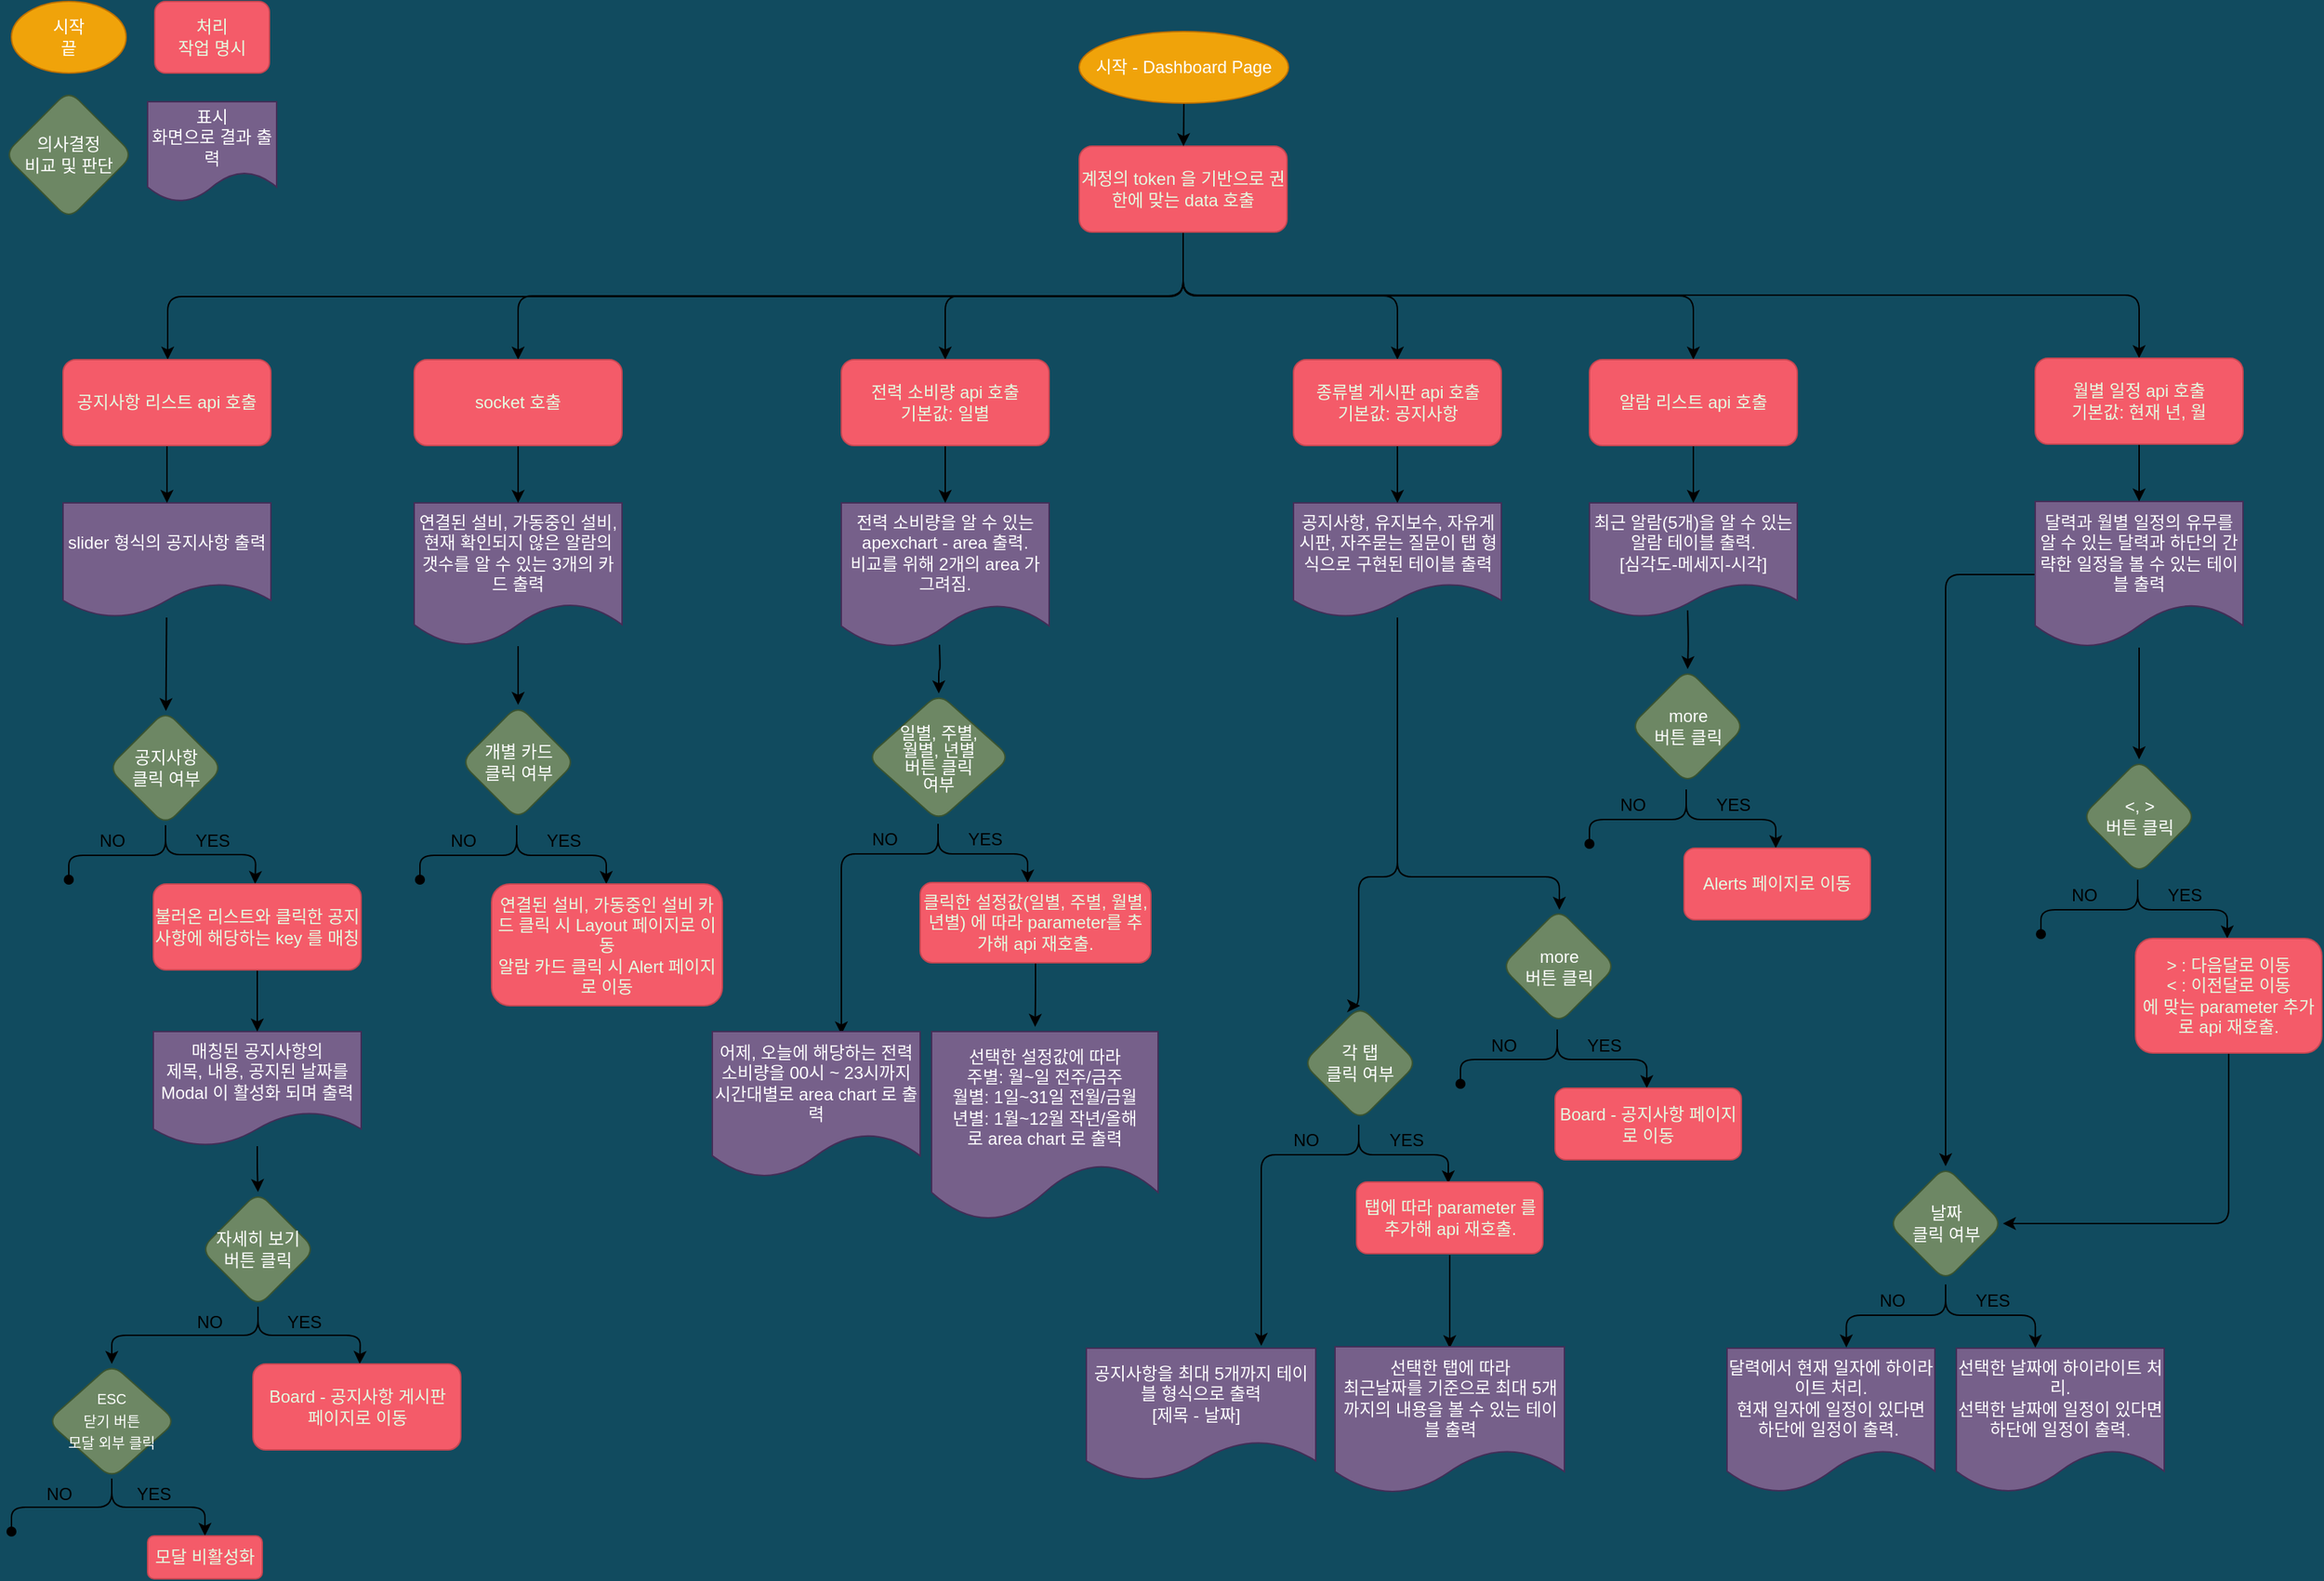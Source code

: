 <mxfile>
    <diagram id="i2lalReJyEeCFGPOjxj4" name="페이지-1">
        <mxGraphModel dx="2484" dy="1415" grid="1" gridSize="10" guides="1" tooltips="1" connect="1" arrows="1" fold="1" page="1" pageScale="1" pageWidth="827" pageHeight="1169" background="#114B5F" math="0" shadow="0">
            <root>
                <mxCell id="0"/>
                <mxCell id="127" value="제목 없는 레이어" parent="0"/>
                <mxCell id="128" value="&lt;font style=&quot;font-size: 12px;&quot;&gt;의사결정&lt;br&gt;비교 및 판단&lt;/font&gt;" style="rhombus;whiteSpace=wrap;html=1;fillColor=#6d8764;strokeColor=#3A5431;fontColor=#ffffff;rounded=1;glass=0;strokeWidth=1;shadow=0;" vertex="1" parent="127">
                    <mxGeometry x="5" y="71" width="90" height="90" as="geometry"/>
                </mxCell>
                <mxCell id="129" style="edgeStyle=orthogonalEdgeStyle;html=1;exitX=0.5;exitY=1;exitDx=0;exitDy=0;endArrow=classic;endFill=1;" edge="1" parent="127" source="135" target="146">
                    <mxGeometry relative="1" as="geometry">
                        <mxPoint x="827.5" y="220" as="targetPoint"/>
                        <Array as="points">
                            <mxPoint x="828" y="215"/>
                            <mxPoint x="119" y="215"/>
                        </Array>
                    </mxGeometry>
                </mxCell>
                <mxCell id="130" style="edgeStyle=orthogonalEdgeStyle;html=1;exitX=0.5;exitY=1;exitDx=0;exitDy=0;entryX=0.5;entryY=0;entryDx=0;entryDy=0;endArrow=classic;endFill=1;" edge="1" parent="127" source="135" target="148">
                    <mxGeometry relative="1" as="geometry"/>
                </mxCell>
                <mxCell id="131" style="edgeStyle=orthogonalEdgeStyle;html=1;exitX=0.5;exitY=1;exitDx=0;exitDy=0;entryX=0.5;entryY=0;entryDx=0;entryDy=0;endArrow=classic;endFill=1;" edge="1" parent="127" source="135" target="150">
                    <mxGeometry relative="1" as="geometry"/>
                </mxCell>
                <mxCell id="132" style="edgeStyle=orthogonalEdgeStyle;html=1;exitX=0.5;exitY=1;exitDx=0;exitDy=0;entryX=0.5;entryY=0;entryDx=0;entryDy=0;endArrow=classic;endFill=1;" edge="1" parent="127" source="135" target="152">
                    <mxGeometry relative="1" as="geometry"/>
                </mxCell>
                <mxCell id="133" style="edgeStyle=orthogonalEdgeStyle;html=1;exitX=0.5;exitY=1;exitDx=0;exitDy=0;entryX=0.5;entryY=0;entryDx=0;entryDy=0;endArrow=classic;endFill=1;" edge="1" parent="127" source="135" target="154">
                    <mxGeometry relative="1" as="geometry"/>
                </mxCell>
                <mxCell id="134" style="edgeStyle=orthogonalEdgeStyle;html=1;exitX=0.5;exitY=1;exitDx=0;exitDy=0;entryX=0.5;entryY=0;entryDx=0;entryDy=0;endArrow=classic;endFill=1;" edge="1" parent="127" source="135" target="156">
                    <mxGeometry relative="1" as="geometry"/>
                </mxCell>
                <mxCell id="135" value="계정의 token 을 기반으로 권한에 맞는 data 호출" style="whiteSpace=wrap;html=1;fillColor=#F45B69;strokeColor=#C34651;fontColor=#E4FDE1;rounded=1;glass=0;strokeWidth=1;shadow=0;" vertex="1" parent="127">
                    <mxGeometry x="755" y="110" width="145" height="60" as="geometry"/>
                </mxCell>
                <mxCell id="136" value="" style="edgeStyle=none;html=1;" edge="1" parent="127" source="137" target="162">
                    <mxGeometry relative="1" as="geometry"/>
                </mxCell>
                <mxCell id="137" value="slider 형식의 공지사항 출력" style="shape=document;whiteSpace=wrap;html=1;boundedLbl=1;fillColor=#76608a;strokeColor=#432D57;fontColor=#ffffff;rounded=1;glass=0;strokeWidth=1;shadow=0;" vertex="1" parent="127">
                    <mxGeometry x="46" y="359" width="145" height="80" as="geometry"/>
                </mxCell>
                <mxCell id="245" value="" style="edgeStyle=orthogonalEdgeStyle;html=1;fontSize=10;endArrow=classic;endFill=1;" edge="1" parent="127" source="138" target="244">
                    <mxGeometry relative="1" as="geometry"/>
                </mxCell>
                <mxCell id="138" value="연결된 설비, 가동중인 설비, 현재 확인되지 않은 알람의 갯수를 알 수 있는 3개의 카드 출력" style="shape=document;whiteSpace=wrap;html=1;boundedLbl=1;fillColor=#76608a;strokeColor=#432D57;fontColor=#ffffff;rounded=1;glass=0;strokeWidth=1;shadow=0;" vertex="1" parent="127">
                    <mxGeometry x="291" y="359" width="145" height="100" as="geometry"/>
                </mxCell>
                <mxCell id="139" value="전력 소비량을 알 수 있는 apexchart - area 출력.&lt;br&gt;비교를 위해 2개의 area 가 그려짐." style="shape=document;whiteSpace=wrap;html=1;boundedLbl=1;fillColor=#76608a;strokeColor=#432D57;fontColor=#ffffff;rounded=1;glass=0;strokeWidth=1;shadow=0;" vertex="1" parent="127">
                    <mxGeometry x="589" y="359" width="145" height="101" as="geometry"/>
                </mxCell>
                <mxCell id="140" value="최근 알람(5개)을 알 수 있는 알람 테이블 출력.&lt;br&gt;[심각도-메세지-시각]" style="shape=document;whiteSpace=wrap;html=1;boundedLbl=1;fillColor=#76608a;strokeColor=#432D57;fontColor=#ffffff;rounded=1;glass=0;strokeWidth=1;shadow=0;" vertex="1" parent="127">
                    <mxGeometry x="1111" y="359" width="145" height="80" as="geometry"/>
                </mxCell>
                <mxCell id="289" style="edgeStyle=orthogonalEdgeStyle;html=1;shadow=0;fontSize=10;endArrow=classic;endFill=1;" edge="1" parent="127" source="141" target="274">
                    <mxGeometry relative="1" as="geometry">
                        <Array as="points">
                            <mxPoint x="977" y="620"/>
                            <mxPoint x="1090" y="620"/>
                        </Array>
                    </mxGeometry>
                </mxCell>
                <mxCell id="290" style="edgeStyle=orthogonalEdgeStyle;html=1;shadow=0;fontSize=10;endArrow=classic;endFill=1;entryX=0.5;entryY=0;entryDx=0;entryDy=0;" edge="1" parent="127" target="280">
                    <mxGeometry relative="1" as="geometry">
                        <mxPoint x="977.0" y="439.0" as="sourcePoint"/>
                        <mxPoint x="898.0" y="710.0" as="targetPoint"/>
                        <Array as="points">
                            <mxPoint x="977" y="620"/>
                            <mxPoint x="950" y="620"/>
                            <mxPoint x="950" y="710"/>
                        </Array>
                    </mxGeometry>
                </mxCell>
                <mxCell id="141" value="공지사항, 유지보수, 자유게시판, 자주묻는 질문이 탭 형식으로 구현된 테이블 출력" style="shape=document;whiteSpace=wrap;html=1;boundedLbl=1;fillColor=#76608a;strokeColor=#432D57;fontColor=#ffffff;rounded=1;glass=0;strokeWidth=1;shadow=0;" vertex="1" parent="127">
                    <mxGeometry x="904.5" y="359" width="145" height="80" as="geometry"/>
                </mxCell>
                <mxCell id="294" value="" style="edgeStyle=orthogonalEdgeStyle;html=1;shadow=0;fontSize=10;endArrow=classic;endFill=1;" edge="1" parent="127" source="142" target="293">
                    <mxGeometry relative="1" as="geometry"/>
                </mxCell>
                <mxCell id="311" style="edgeStyle=orthogonalEdgeStyle;html=1;entryX=0.5;entryY=0;entryDx=0;entryDy=0;shadow=0;fontSize=10;endArrow=classic;endFill=1;" edge="1" parent="127" source="142" target="302">
                    <mxGeometry relative="1" as="geometry"/>
                </mxCell>
                <mxCell id="142" value="달력과 월별 일정의 유무를 알 수 있는 달력과 하단의 간략한 일정을 볼 수 있는 테이블 출력" style="shape=document;whiteSpace=wrap;html=1;boundedLbl=1;fillColor=#76608a;strokeColor=#432D57;fontColor=#ffffff;rounded=1;glass=0;strokeWidth=1;shadow=0;" vertex="1" parent="127">
                    <mxGeometry x="1422" y="358" width="145" height="102" as="geometry"/>
                </mxCell>
                <mxCell id="143" style="edgeStyle=none;html=1;exitX=0.5;exitY=1;exitDx=0;exitDy=0;" edge="1" parent="127" source="144" target="135">
                    <mxGeometry relative="1" as="geometry"/>
                </mxCell>
                <mxCell id="144" value="&lt;font color=&quot;#ffffff&quot;&gt;시작 -&amp;nbsp;Dashboard Page&lt;/font&gt;" style="ellipse;whiteSpace=wrap;html=1;fillStyle=auto;fillColor=#f0a30a;fontColor=#000000;strokeColor=#BD7000;" vertex="1" parent="127">
                    <mxGeometry x="755" y="30" width="146" height="50" as="geometry"/>
                </mxCell>
                <mxCell id="145" style="edgeStyle=none;html=1;exitX=0.5;exitY=1;exitDx=0;exitDy=0;endArrow=classic;endFill=1;" edge="1" parent="127" source="146" target="137">
                    <mxGeometry relative="1" as="geometry"/>
                </mxCell>
                <mxCell id="146" value="공지사항 리스트 api 호출" style="whiteSpace=wrap;html=1;fillColor=#F45B69;strokeColor=#C34651;fontColor=#E4FDE1;rounded=1;glass=0;strokeWidth=1;shadow=0;" vertex="1" parent="127">
                    <mxGeometry x="46" y="259" width="145" height="60" as="geometry"/>
                </mxCell>
                <mxCell id="147" style="edgeStyle=none;html=1;exitX=0.5;exitY=1;exitDx=0;exitDy=0;entryX=0.5;entryY=0;entryDx=0;entryDy=0;endArrow=classic;endFill=1;" edge="1" parent="127" source="148" target="138">
                    <mxGeometry relative="1" as="geometry"/>
                </mxCell>
                <mxCell id="148" value="socket 호출&lt;span style=&quot;color: rgba(0, 0, 0, 0); font-family: monospace; font-size: 0px; text-align: start;&quot;&gt;%3CmxGraphModel%3E%3Croot%3E%3CmxCell%20id%3D%220%22%2F%3E%3CmxCell%20id%3D%221%22%20parent%3D%220%22%2F%3E%3CmxCell%20id%3D%222%22%20value%3D%22%EA%B3%B5%EC%A7%80%EC%82%AC%ED%95%AD%20%EB%A6%AC%EC%8A%A4%ED%8A%B8%20api%20%ED%98%B8%EC%B6%9C%22%20style%3D%22whiteSpace%3Dwrap%3Bhtml%3D1%3BfillColor%3D%23F45B69%3BstrokeColor%3D%23028090%3BfontColor%3D%23E4FDE1%3Brounded%3D1%3Bglass%3D0%3BstrokeWidth%3D1%3Bshadow%3D0%3B%22%20vertex%3D%221%22%20parent%3D%221%22%3E%3CmxGeometry%20x%3D%2250%22%20y%3D%22210%22%20width%3D%22145%22%20height%3D%2260%22%20as%3D%22geometry%22%2F%3E%3C%2FmxCell%3E%3C%2Froot%3E%3C%2FmxGraphModel%3E&lt;/span&gt;" style="whiteSpace=wrap;html=1;fillColor=#F45B69;strokeColor=#C34651;fontColor=#E4FDE1;rounded=1;glass=0;strokeWidth=1;shadow=0;" vertex="1" parent="127">
                    <mxGeometry x="291" y="259" width="145" height="60" as="geometry"/>
                </mxCell>
                <mxCell id="149" style="edgeStyle=none;html=1;exitX=0.5;exitY=1;exitDx=0;exitDy=0;entryX=0.5;entryY=0;entryDx=0;entryDy=0;endArrow=classic;endFill=1;" edge="1" parent="127" source="150" target="139">
                    <mxGeometry relative="1" as="geometry"/>
                </mxCell>
                <mxCell id="150" value="전력 소비량 api 호출&lt;br&gt;기본값: 일별" style="whiteSpace=wrap;html=1;fillColor=#F45B69;strokeColor=#C34651;fontColor=#E4FDE1;rounded=1;glass=0;strokeWidth=1;shadow=0;" vertex="1" parent="127">
                    <mxGeometry x="589" y="259" width="145" height="60" as="geometry"/>
                </mxCell>
                <mxCell id="151" style="edgeStyle=none;html=1;exitX=0.5;exitY=1;exitDx=0;exitDy=0;entryX=0.5;entryY=0;entryDx=0;entryDy=0;endArrow=classic;endFill=1;" edge="1" parent="127" source="152" target="142">
                    <mxGeometry relative="1" as="geometry"/>
                </mxCell>
                <mxCell id="152" value="월별 일정 api 호출&lt;br&gt;기본값: 현재 년, 월" style="whiteSpace=wrap;html=1;fillColor=#F45B69;strokeColor=#C34651;fontColor=#E4FDE1;rounded=1;glass=0;strokeWidth=1;shadow=0;" vertex="1" parent="127">
                    <mxGeometry x="1422" y="258" width="145" height="60" as="geometry"/>
                </mxCell>
                <mxCell id="153" style="edgeStyle=none;html=1;exitX=0.5;exitY=1;exitDx=0;exitDy=0;entryX=0.5;entryY=0;entryDx=0;entryDy=0;endArrow=classic;endFill=1;" edge="1" parent="127" source="154" target="141">
                    <mxGeometry relative="1" as="geometry"/>
                </mxCell>
                <mxCell id="154" value="종류별 게시판 api 호출&lt;br&gt;기본값: 공지사항" style="whiteSpace=wrap;html=1;fillColor=#F45B69;strokeColor=#C34651;fontColor=#E4FDE1;rounded=1;glass=0;strokeWidth=1;shadow=0;" vertex="1" parent="127">
                    <mxGeometry x="904.5" y="259" width="145" height="60" as="geometry"/>
                </mxCell>
                <mxCell id="155" style="edgeStyle=none;html=1;exitX=0.5;exitY=1;exitDx=0;exitDy=0;entryX=0.5;entryY=0;entryDx=0;entryDy=0;endArrow=classic;endFill=1;" edge="1" parent="127" source="156" target="140">
                    <mxGeometry relative="1" as="geometry"/>
                </mxCell>
                <mxCell id="156" value="알람 리스트 api 호출" style="whiteSpace=wrap;html=1;fillColor=#F45B69;strokeColor=#C34651;fontColor=#E4FDE1;rounded=1;glass=0;strokeWidth=1;shadow=0;" vertex="1" parent="127">
                    <mxGeometry x="1111" y="259" width="145" height="60" as="geometry"/>
                </mxCell>
                <mxCell id="157" value="표시&lt;br&gt;화면으로 결과 출력" style="shape=document;whiteSpace=wrap;html=1;boundedLbl=1;fillColor=#76608a;strokeColor=#432D57;fontColor=#ffffff;rounded=1;glass=0;strokeWidth=1;shadow=0;" vertex="1" parent="127">
                    <mxGeometry x="105" y="79" width="90" height="70" as="geometry"/>
                </mxCell>
                <mxCell id="158" value="처리&lt;br&gt;작업 명시" style="whiteSpace=wrap;html=1;fillColor=#F45B69;strokeColor=#C34651;fontColor=#E4FDE1;rounded=1;glass=0;strokeWidth=1;shadow=0;" vertex="1" parent="127">
                    <mxGeometry x="110" y="9" width="80" height="50" as="geometry"/>
                </mxCell>
                <mxCell id="159" value="&lt;font color=&quot;#ffffff&quot;&gt;시작&lt;br&gt;끝&lt;/font&gt;" style="ellipse;whiteSpace=wrap;html=1;fillStyle=auto;fillColor=#f0a30a;fontColor=#000000;strokeColor=#BD7000;" vertex="1" parent="127">
                    <mxGeometry x="10" y="9" width="80" height="50" as="geometry"/>
                </mxCell>
                <mxCell id="160" style="edgeStyle=orthogonalEdgeStyle;html=1;exitX=0.5;exitY=1;exitDx=0;exitDy=0;endArrow=oval;endFill=1;shadow=0;" edge="1" parent="127" source="162">
                    <mxGeometry relative="1" as="geometry">
                        <mxPoint x="50" y="622" as="targetPoint"/>
                        <Array as="points">
                            <mxPoint x="118" y="605"/>
                            <mxPoint x="50" y="605"/>
                        </Array>
                    </mxGeometry>
                </mxCell>
                <mxCell id="161" style="edgeStyle=orthogonalEdgeStyle;html=1;exitX=0.5;exitY=1;exitDx=0;exitDy=0;shadow=0;" edge="1" parent="127" source="162">
                    <mxGeometry relative="1" as="geometry">
                        <mxPoint x="180" y="625" as="targetPoint"/>
                    </mxGeometry>
                </mxCell>
                <mxCell id="162" value="공지사항&lt;br&gt;클릭 여부" style="rhombus;whiteSpace=wrap;html=1;fillColor=#6d8764;strokeColor=#3A5431;fontColor=#ffffff;rounded=1;glass=0;strokeWidth=1;shadow=0;" vertex="1" parent="127">
                    <mxGeometry x="77.5" y="504" width="80" height="80" as="geometry"/>
                </mxCell>
                <mxCell id="163" value="NO" style="text;html=1;align=center;verticalAlign=middle;resizable=0;points=[];autosize=1;strokeColor=none;fillColor=none;shadow=0;" vertex="1" parent="127">
                    <mxGeometry x="60" y="580" width="40" height="30" as="geometry"/>
                </mxCell>
                <mxCell id="164" value="YES" style="text;html=1;align=center;verticalAlign=middle;resizable=0;points=[];autosize=1;strokeColor=none;fillColor=none;shadow=0;" vertex="1" parent="127">
                    <mxGeometry x="125" y="580" width="50" height="30" as="geometry"/>
                </mxCell>
                <mxCell id="242" style="edgeStyle=orthogonalEdgeStyle;html=1;entryX=0.5;entryY=0;entryDx=0;entryDy=0;fontSize=10;endArrow=classic;endFill=1;shadow=0;" edge="1" parent="127" source="209" target="222">
                    <mxGeometry relative="1" as="geometry"/>
                </mxCell>
                <mxCell id="209" value="매칭된 공지사항의 &lt;br&gt;제목, 내용, 공지된 날짜를 Modal 이 활성화 되며 출력" style="shape=document;whiteSpace=wrap;html=1;boundedLbl=1;fillColor=#76608a;strokeColor=#432D57;fontColor=#ffffff;rounded=1;glass=0;strokeWidth=1;shadow=0;" vertex="1" parent="127">
                    <mxGeometry x="109" y="728" width="145" height="80" as="geometry"/>
                </mxCell>
                <mxCell id="211" style="edgeStyle=orthogonalEdgeStyle;html=1;exitX=0.5;exitY=1;exitDx=0;exitDy=0;shadow=0;" edge="1" parent="127" source="210" target="209">
                    <mxGeometry relative="1" as="geometry"/>
                </mxCell>
                <mxCell id="210" value="불러온 리스트와 클릭한 공지사항에 해당하는 key 를 매칭" style="whiteSpace=wrap;html=1;fillColor=#F45B69;strokeColor=#C34651;fontColor=#E4FDE1;rounded=1;glass=0;strokeWidth=1;shadow=0;" vertex="1" parent="127">
                    <mxGeometry x="109" y="625" width="145" height="60" as="geometry"/>
                </mxCell>
                <mxCell id="220" style="edgeStyle=orthogonalEdgeStyle;html=1;exitX=0.5;exitY=1;exitDx=0;exitDy=0;endArrow=classic;endFill=1;entryX=0.5;entryY=0;entryDx=0;entryDy=0;shadow=0;" edge="1" parent="127" source="222" target="237">
                    <mxGeometry relative="1" as="geometry">
                        <mxPoint x="115" y="957" as="targetPoint"/>
                        <Array as="points">
                            <mxPoint x="182" y="940"/>
                            <mxPoint x="80" y="940"/>
                        </Array>
                    </mxGeometry>
                </mxCell>
                <mxCell id="221" style="edgeStyle=orthogonalEdgeStyle;html=1;exitX=0.5;exitY=1;exitDx=0;exitDy=0;shadow=0;" edge="1" parent="127" source="222">
                    <mxGeometry relative="1" as="geometry">
                        <mxPoint x="253" y="960" as="targetPoint"/>
                    </mxGeometry>
                </mxCell>
                <mxCell id="222" value="자세히 보기&lt;br&gt;버튼 클릭" style="rhombus;whiteSpace=wrap;html=1;fillColor=#6d8764;strokeColor=#3A5431;fontColor=#ffffff;rounded=1;glass=0;strokeWidth=1;shadow=0;" vertex="1" parent="127">
                    <mxGeometry x="142" y="840" width="80" height="80" as="geometry"/>
                </mxCell>
                <mxCell id="223" value="NO" style="text;html=1;align=center;verticalAlign=middle;resizable=0;points=[];autosize=1;strokeColor=none;fillColor=none;shadow=0;" vertex="1" parent="127">
                    <mxGeometry x="128" y="916" width="40" height="30" as="geometry"/>
                </mxCell>
                <mxCell id="224" value="YES" style="text;html=1;align=center;verticalAlign=middle;resizable=0;points=[];autosize=1;strokeColor=none;fillColor=none;shadow=0;" vertex="1" parent="127">
                    <mxGeometry x="189" y="916" width="50" height="30" as="geometry"/>
                </mxCell>
                <mxCell id="225" value="Board - 공지사항 게시판&lt;br&gt;페이지로 이동" style="whiteSpace=wrap;html=1;fillColor=#F45B69;strokeColor=#C34651;fontColor=#E4FDE1;rounded=1;glass=0;strokeWidth=1;shadow=0;" vertex="1" parent="127">
                    <mxGeometry x="178.5" y="960" width="145" height="60" as="geometry"/>
                </mxCell>
                <mxCell id="236" style="edgeStyle=orthogonalEdgeStyle;html=1;exitX=0.5;exitY=1;exitDx=0;exitDy=0;endArrow=oval;endFill=1;shadow=0;" edge="1" parent="127" source="237">
                    <mxGeometry relative="1" as="geometry">
                        <mxPoint x="10" y="1077" as="targetPoint"/>
                        <Array as="points">
                            <mxPoint x="80" y="1060"/>
                            <mxPoint x="10" y="1060"/>
                        </Array>
                    </mxGeometry>
                </mxCell>
                <mxCell id="240" style="edgeStyle=orthogonalEdgeStyle;html=1;exitX=0.5;exitY=1;exitDx=0;exitDy=0;fontSize=12;endArrow=classic;endFill=1;shadow=0;" edge="1" parent="127" source="237">
                    <mxGeometry relative="1" as="geometry">
                        <mxPoint x="145" y="1080" as="targetPoint"/>
                        <Array as="points">
                            <mxPoint x="80" y="1060"/>
                            <mxPoint x="145" y="1060"/>
                        </Array>
                    </mxGeometry>
                </mxCell>
                <mxCell id="237" value="&lt;p style=&quot;line-height: 124%;&quot;&gt;&lt;font style=&quot;font-size: 10px;&quot;&gt;ESC&lt;br&gt;닫기 버튼&lt;br&gt;모달 외부 클릭&lt;/font&gt;&lt;/p&gt;" style="rhombus;whiteSpace=wrap;html=1;fillColor=#6d8764;strokeColor=#3A5431;fontColor=#ffffff;rounded=1;glass=0;strokeWidth=1;shadow=0;" vertex="1" parent="127">
                    <mxGeometry x="35" y="960" width="90" height="80" as="geometry"/>
                </mxCell>
                <mxCell id="238" value="NO" style="text;html=1;align=center;verticalAlign=middle;resizable=0;points=[];autosize=1;strokeColor=none;fillColor=none;shadow=0;" vertex="1" parent="127">
                    <mxGeometry x="23" y="1036" width="40" height="30" as="geometry"/>
                </mxCell>
                <mxCell id="239" value="YES" style="text;html=1;align=center;verticalAlign=middle;resizable=0;points=[];autosize=1;strokeColor=none;fillColor=none;shadow=0;" vertex="1" parent="127">
                    <mxGeometry x="84" y="1036" width="50" height="30" as="geometry"/>
                </mxCell>
                <mxCell id="241" value="모달 비활성화" style="whiteSpace=wrap;html=1;fillColor=#F45B69;strokeColor=#C34651;fontColor=#E4FDE1;rounded=1;glass=0;strokeWidth=1;shadow=0;" vertex="1" parent="127">
                    <mxGeometry x="105" y="1080" width="80" height="30" as="geometry"/>
                </mxCell>
                <mxCell id="244" value="개별 카드&lt;br&gt;클릭 여부" style="rhombus;whiteSpace=wrap;html=1;fillColor=#6d8764;strokeColor=#3A5431;fontColor=#ffffff;rounded=1;glass=0;strokeWidth=1;shadow=0;" vertex="1" parent="127">
                    <mxGeometry x="323.5" y="500" width="80" height="80" as="geometry"/>
                </mxCell>
                <mxCell id="246" style="edgeStyle=orthogonalEdgeStyle;html=1;exitX=0.5;exitY=1;exitDx=0;exitDy=0;endArrow=oval;endFill=1;" edge="1" parent="127">
                    <mxGeometry relative="1" as="geometry">
                        <mxPoint x="295" y="622" as="targetPoint"/>
                        <mxPoint x="362.5" y="584" as="sourcePoint"/>
                        <Array as="points">
                            <mxPoint x="363" y="605"/>
                            <mxPoint x="295" y="605"/>
                        </Array>
                    </mxGeometry>
                </mxCell>
                <mxCell id="247" style="edgeStyle=orthogonalEdgeStyle;html=1;exitX=0.5;exitY=1;exitDx=0;exitDy=0;" edge="1" parent="127">
                    <mxGeometry relative="1" as="geometry">
                        <mxPoint x="425" y="625" as="targetPoint"/>
                        <mxPoint x="362.5" y="584" as="sourcePoint"/>
                        <Array as="points">
                            <mxPoint x="363" y="605"/>
                            <mxPoint x="425" y="605"/>
                        </Array>
                    </mxGeometry>
                </mxCell>
                <mxCell id="248" value="NO" style="text;html=1;align=center;verticalAlign=middle;resizable=0;points=[];autosize=1;strokeColor=none;fillColor=none;" vertex="1" parent="127">
                    <mxGeometry x="305" y="580" width="40" height="30" as="geometry"/>
                </mxCell>
                <mxCell id="249" value="YES" style="text;html=1;align=center;verticalAlign=middle;resizable=0;points=[];autosize=1;strokeColor=none;fillColor=none;" vertex="1" parent="127">
                    <mxGeometry x="370" y="580" width="50" height="30" as="geometry"/>
                </mxCell>
                <mxCell id="250" value="연결된 설비, 가동중인 설비 카드 클릭 시 Layout 페이지로 이동&lt;br&gt;알람 카드 클릭 시 Alert 페이지로 이동" style="whiteSpace=wrap;html=1;fillColor=#F45B69;strokeColor=#C34651;fontColor=#E4FDE1;rounded=1;glass=0;strokeWidth=1;shadow=0;" vertex="1" parent="127">
                    <mxGeometry x="345" y="625" width="161" height="85" as="geometry"/>
                </mxCell>
                <mxCell id="252" value="" style="edgeStyle=orthogonalEdgeStyle;html=1;fontSize=10;endArrow=classic;endFill=1;" edge="1" parent="127" target="253">
                    <mxGeometry relative="1" as="geometry">
                        <mxPoint x="657.5" y="458" as="sourcePoint"/>
                    </mxGeometry>
                </mxCell>
                <mxCell id="253" value="&lt;p style=&quot;line-height: 100%;&quot;&gt;일별, 주별,&lt;br&gt;월별, 년별&lt;br&gt;버튼 클릭 &lt;br&gt;여부&lt;/p&gt;" style="rhombus;whiteSpace=wrap;html=1;fillColor=#6d8764;strokeColor=#3A5431;fontColor=#ffffff;rounded=1;glass=0;strokeWidth=1;shadow=0;" vertex="1" parent="127">
                    <mxGeometry x="607" y="492" width="100" height="89" as="geometry"/>
                </mxCell>
                <mxCell id="254" style="edgeStyle=orthogonalEdgeStyle;html=1;exitX=0.5;exitY=1;exitDx=0;exitDy=0;endArrow=classic;endFill=1;entryX=0.621;entryY=0.02;entryDx=0;entryDy=0;entryPerimeter=0;" edge="1" parent="127" target="264">
                    <mxGeometry relative="1" as="geometry">
                        <mxPoint x="589" y="621" as="targetPoint"/>
                        <mxPoint x="656.5" y="583" as="sourcePoint"/>
                        <Array as="points">
                            <mxPoint x="657" y="604"/>
                            <mxPoint x="589" y="604"/>
                        </Array>
                    </mxGeometry>
                </mxCell>
                <mxCell id="255" style="edgeStyle=orthogonalEdgeStyle;html=1;exitX=0.5;exitY=1;exitDx=0;exitDy=0;" edge="1" parent="127">
                    <mxGeometry relative="1" as="geometry">
                        <mxPoint x="719" y="624" as="targetPoint"/>
                        <mxPoint x="656.5" y="583" as="sourcePoint"/>
                        <Array as="points">
                            <mxPoint x="657" y="604"/>
                            <mxPoint x="719" y="604"/>
                        </Array>
                    </mxGeometry>
                </mxCell>
                <mxCell id="256" value="NO" style="text;html=1;align=center;verticalAlign=middle;resizable=0;points=[];autosize=1;strokeColor=none;fillColor=none;" vertex="1" parent="127">
                    <mxGeometry x="599" y="579" width="40" height="30" as="geometry"/>
                </mxCell>
                <mxCell id="257" value="YES" style="text;html=1;align=center;verticalAlign=middle;resizable=0;points=[];autosize=1;strokeColor=none;fillColor=none;" vertex="1" parent="127">
                    <mxGeometry x="664" y="579" width="50" height="30" as="geometry"/>
                </mxCell>
                <mxCell id="266" style="edgeStyle=orthogonalEdgeStyle;html=1;exitX=0.5;exitY=1;exitDx=0;exitDy=0;entryX=0.457;entryY=-0.025;entryDx=0;entryDy=0;entryPerimeter=0;shadow=0;fontSize=10;endArrow=classic;endFill=1;" edge="1" parent="127" source="258" target="260">
                    <mxGeometry relative="1" as="geometry"/>
                </mxCell>
                <mxCell id="258" value="클릭한 설정값(일별, 주별, 월별, 년별) 에 따라 parameter를 추가해 api 재호출." style="whiteSpace=wrap;html=1;fillColor=#F45B69;strokeColor=#C34651;fontColor=#E4FDE1;rounded=1;glass=0;strokeWidth=1;shadow=0;" vertex="1" parent="127">
                    <mxGeometry x="644" y="624" width="161" height="56" as="geometry"/>
                </mxCell>
                <mxCell id="260" value="선택한 설정값에 따라 &lt;br&gt;주별: 월~일 전주/금주&lt;br&gt;월별: 1일~31일 전월/금월&lt;br&gt;년별: 1월~12월 작년/올해&lt;br&gt;로 area chart 로 출력" style="shape=document;whiteSpace=wrap;html=1;boundedLbl=1;fillColor=#76608a;strokeColor=#432D57;fontColor=#ffffff;rounded=1;glass=0;strokeWidth=1;shadow=0;" vertex="1" parent="127">
                    <mxGeometry x="652" y="728" width="158" height="132" as="geometry"/>
                </mxCell>
                <mxCell id="264" value="어제, 오늘에 해당하는 전력 소비량을 00시 ~ 23시까지 시간대별로 area chart 로 출력" style="shape=document;whiteSpace=wrap;html=1;boundedLbl=1;fillColor=#76608a;strokeColor=#432D57;fontColor=#ffffff;rounded=1;glass=0;strokeWidth=1;shadow=0;" vertex="1" parent="127">
                    <mxGeometry x="499" y="728" width="145" height="102" as="geometry"/>
                </mxCell>
                <mxCell id="267" value="" style="edgeStyle=orthogonalEdgeStyle;html=1;fontSize=10;endArrow=classic;endFill=1;" edge="1" parent="127" target="268">
                    <mxGeometry relative="1" as="geometry">
                        <mxPoint x="1179.5" y="434" as="sourcePoint"/>
                    </mxGeometry>
                </mxCell>
                <mxCell id="268" value="more&lt;br&gt;버튼 클릭" style="rhombus;whiteSpace=wrap;html=1;fillColor=#6d8764;strokeColor=#3A5431;fontColor=#ffffff;rounded=1;glass=0;strokeWidth=1;shadow=0;" vertex="1" parent="127">
                    <mxGeometry x="1139.5" y="475" width="80" height="80" as="geometry"/>
                </mxCell>
                <mxCell id="269" style="edgeStyle=orthogonalEdgeStyle;html=1;exitX=0.5;exitY=1;exitDx=0;exitDy=0;endArrow=oval;endFill=1;" edge="1" parent="127">
                    <mxGeometry relative="1" as="geometry">
                        <mxPoint x="1111" y="597" as="targetPoint"/>
                        <mxPoint x="1178.5" y="559" as="sourcePoint"/>
                        <Array as="points">
                            <mxPoint x="1179" y="580"/>
                            <mxPoint x="1111" y="580"/>
                        </Array>
                    </mxGeometry>
                </mxCell>
                <mxCell id="270" style="edgeStyle=orthogonalEdgeStyle;html=1;exitX=0.5;exitY=1;exitDx=0;exitDy=0;" edge="1" parent="127">
                    <mxGeometry relative="1" as="geometry">
                        <mxPoint x="1241" y="600.0" as="targetPoint"/>
                        <mxPoint x="1178.5" y="559" as="sourcePoint"/>
                        <Array as="points">
                            <mxPoint x="1179" y="580"/>
                            <mxPoint x="1241" y="580"/>
                        </Array>
                    </mxGeometry>
                </mxCell>
                <mxCell id="271" value="NO" style="text;html=1;align=center;verticalAlign=middle;resizable=0;points=[];autosize=1;strokeColor=none;fillColor=none;" vertex="1" parent="127">
                    <mxGeometry x="1121" y="555" width="40" height="30" as="geometry"/>
                </mxCell>
                <mxCell id="272" value="YES" style="text;html=1;align=center;verticalAlign=middle;resizable=0;points=[];autosize=1;strokeColor=none;fillColor=none;" vertex="1" parent="127">
                    <mxGeometry x="1186" y="555" width="50" height="30" as="geometry"/>
                </mxCell>
                <mxCell id="273" value="Alerts 페이지로 이동" style="whiteSpace=wrap;html=1;fillColor=#F45B69;strokeColor=#C34651;fontColor=#E4FDE1;rounded=1;glass=0;strokeWidth=1;shadow=0;" vertex="1" parent="127">
                    <mxGeometry x="1177" y="600" width="130" height="50" as="geometry"/>
                </mxCell>
                <mxCell id="274" value="more&lt;br&gt;버튼 클릭" style="rhombus;whiteSpace=wrap;html=1;fillColor=#6d8764;strokeColor=#3A5431;fontColor=#ffffff;rounded=1;glass=0;strokeWidth=1;shadow=0;" vertex="1" parent="127">
                    <mxGeometry x="1049.5" y="642.5" width="80" height="80" as="geometry"/>
                </mxCell>
                <mxCell id="275" style="edgeStyle=orthogonalEdgeStyle;html=1;exitX=0.5;exitY=1;exitDx=0;exitDy=0;endArrow=oval;endFill=1;" edge="1" parent="127">
                    <mxGeometry relative="1" as="geometry">
                        <mxPoint x="1021" y="764.5" as="targetPoint"/>
                        <mxPoint x="1088.5" y="726.5" as="sourcePoint"/>
                        <Array as="points">
                            <mxPoint x="1089" y="747.5"/>
                            <mxPoint x="1021" y="747.5"/>
                        </Array>
                    </mxGeometry>
                </mxCell>
                <mxCell id="276" style="edgeStyle=orthogonalEdgeStyle;html=1;exitX=0.5;exitY=1;exitDx=0;exitDy=0;" edge="1" parent="127">
                    <mxGeometry relative="1" as="geometry">
                        <mxPoint x="1151" y="767.5" as="targetPoint"/>
                        <mxPoint x="1088.5" y="726.5" as="sourcePoint"/>
                        <Array as="points">
                            <mxPoint x="1089" y="747.5"/>
                            <mxPoint x="1151" y="747.5"/>
                        </Array>
                    </mxGeometry>
                </mxCell>
                <mxCell id="277" value="NO" style="text;html=1;align=center;verticalAlign=middle;resizable=0;points=[];autosize=1;strokeColor=none;fillColor=none;" vertex="1" parent="127">
                    <mxGeometry x="1031" y="722.5" width="40" height="30" as="geometry"/>
                </mxCell>
                <mxCell id="278" value="YES" style="text;html=1;align=center;verticalAlign=middle;resizable=0;points=[];autosize=1;strokeColor=none;fillColor=none;" vertex="1" parent="127">
                    <mxGeometry x="1096" y="722.5" width="50" height="30" as="geometry"/>
                </mxCell>
                <mxCell id="279" value="Board - 공지사항 페이지로 이동" style="whiteSpace=wrap;html=1;fillColor=#F45B69;strokeColor=#C34651;fontColor=#E4FDE1;rounded=1;glass=0;strokeWidth=1;shadow=0;" vertex="1" parent="127">
                    <mxGeometry x="1087" y="767.5" width="130" height="50" as="geometry"/>
                </mxCell>
                <mxCell id="280" value="각 탭&lt;br&gt;클릭 여부" style="rhombus;whiteSpace=wrap;html=1;fillColor=#6d8764;strokeColor=#3A5431;fontColor=#ffffff;rounded=1;glass=0;strokeWidth=1;shadow=0;" vertex="1" parent="127">
                    <mxGeometry x="911" y="710" width="80" height="80" as="geometry"/>
                </mxCell>
                <mxCell id="281" style="edgeStyle=orthogonalEdgeStyle;html=1;exitX=0.5;exitY=1;exitDx=0;exitDy=0;endArrow=classic;endFill=1;" edge="1" parent="127">
                    <mxGeometry relative="1" as="geometry">
                        <mxPoint x="882" y="947.423" as="targetPoint"/>
                        <mxPoint x="950" y="793" as="sourcePoint"/>
                        <Array as="points">
                            <mxPoint x="950.5" y="814"/>
                            <mxPoint x="882.5" y="814"/>
                        </Array>
                    </mxGeometry>
                </mxCell>
                <mxCell id="282" style="edgeStyle=orthogonalEdgeStyle;html=1;exitX=0.5;exitY=1;exitDx=0;exitDy=0;" edge="1" parent="127">
                    <mxGeometry relative="1" as="geometry">
                        <mxPoint x="1012.5" y="834.0" as="targetPoint"/>
                        <mxPoint x="950" y="793" as="sourcePoint"/>
                        <Array as="points">
                            <mxPoint x="950.5" y="814"/>
                            <mxPoint x="1012.5" y="814"/>
                        </Array>
                    </mxGeometry>
                </mxCell>
                <mxCell id="283" value="NO" style="text;html=1;align=center;verticalAlign=middle;resizable=0;points=[];autosize=1;strokeColor=none;fillColor=none;" vertex="1" parent="127">
                    <mxGeometry x="892.5" y="789" width="40" height="30" as="geometry"/>
                </mxCell>
                <mxCell id="284" value="YES" style="text;html=1;align=center;verticalAlign=middle;resizable=0;points=[];autosize=1;strokeColor=none;fillColor=none;" vertex="1" parent="127">
                    <mxGeometry x="957.5" y="789" width="50" height="30" as="geometry"/>
                </mxCell>
                <mxCell id="287" value="" style="edgeStyle=orthogonalEdgeStyle;html=1;shadow=0;fontSize=10;endArrow=classic;endFill=1;" edge="1" parent="127">
                    <mxGeometry relative="1" as="geometry">
                        <mxPoint x="1013.5" y="884" as="sourcePoint"/>
                        <mxPoint x="1013.5" y="949" as="targetPoint"/>
                    </mxGeometry>
                </mxCell>
                <mxCell id="285" value="탭에 따라 parameter 를 추가해 api 재호출." style="whiteSpace=wrap;html=1;fillColor=#F45B69;strokeColor=#C34651;fontColor=#E4FDE1;rounded=1;glass=0;strokeWidth=1;shadow=0;" vertex="1" parent="127">
                    <mxGeometry x="948.5" y="833" width="130" height="50" as="geometry"/>
                </mxCell>
                <mxCell id="286" value="선택한 탭에 따라&lt;br&gt;최근날짜를 기준으로 최대 5개까지의 내용을&amp;nbsp;볼 수 있는 테이블 출력" style="shape=document;whiteSpace=wrap;html=1;boundedLbl=1;fillColor=#76608a;strokeColor=#432D57;fontColor=#ffffff;rounded=1;glass=0;strokeWidth=1;shadow=0;" vertex="1" parent="127">
                    <mxGeometry x="933.5" y="948" width="160" height="102.5" as="geometry"/>
                </mxCell>
                <mxCell id="288" value="공지사항을 최대 5개까지 테이블 형식으로 출력 &lt;br&gt;[제목 - 날짜]&amp;nbsp;&amp;nbsp;" style="shape=document;whiteSpace=wrap;html=1;boundedLbl=1;fillColor=#76608a;strokeColor=#432D57;fontColor=#ffffff;rounded=1;glass=0;strokeWidth=1;shadow=0;" vertex="1" parent="127">
                    <mxGeometry x="760" y="949" width="160" height="92.5" as="geometry"/>
                </mxCell>
                <mxCell id="293" value="날짜&lt;br&gt;클릭 여부" style="rhombus;whiteSpace=wrap;html=1;fillColor=#6d8764;strokeColor=#3A5431;fontColor=#ffffff;rounded=1;glass=0;strokeWidth=1;shadow=0;" vertex="1" parent="127">
                    <mxGeometry x="1319.5" y="822" width="80" height="80" as="geometry"/>
                </mxCell>
                <mxCell id="295" style="edgeStyle=orthogonalEdgeStyle;html=1;exitX=0.5;exitY=1;exitDx=0;exitDy=0;endArrow=classic;endFill=1;entryX=0.574;entryY=-0.005;entryDx=0;entryDy=0;entryPerimeter=0;" edge="1" parent="127" target="301">
                    <mxGeometry relative="1" as="geometry">
                        <mxPoint x="1291" y="942" as="targetPoint"/>
                        <mxPoint x="1359.5" y="904.5" as="sourcePoint"/>
                        <Array as="points">
                            <mxPoint x="1359" y="926"/>
                            <mxPoint x="1290" y="926"/>
                        </Array>
                    </mxGeometry>
                </mxCell>
                <mxCell id="296" style="edgeStyle=orthogonalEdgeStyle;html=1;exitX=0.5;exitY=1;exitDx=0;exitDy=0;entryX=0.38;entryY=-0.004;entryDx=0;entryDy=0;entryPerimeter=0;" edge="1" parent="127" target="300">
                    <mxGeometry relative="1" as="geometry">
                        <mxPoint x="1422" y="945.5" as="targetPoint"/>
                        <mxPoint x="1359.5" y="904.5" as="sourcePoint"/>
                        <Array as="points">
                            <mxPoint x="1359" y="926"/>
                            <mxPoint x="1422" y="926"/>
                        </Array>
                    </mxGeometry>
                </mxCell>
                <mxCell id="297" value="NO" style="text;html=1;align=center;verticalAlign=middle;resizable=0;points=[];autosize=1;strokeColor=none;fillColor=none;" vertex="1" parent="127">
                    <mxGeometry x="1302" y="900.5" width="40" height="30" as="geometry"/>
                </mxCell>
                <mxCell id="298" value="YES" style="text;html=1;align=center;verticalAlign=middle;resizable=0;points=[];autosize=1;strokeColor=none;fillColor=none;" vertex="1" parent="127">
                    <mxGeometry x="1367" y="900.5" width="50" height="30" as="geometry"/>
                </mxCell>
                <mxCell id="300" value="선택한 날짜에 하이라이트 처리.&lt;br&gt;선택한 날짜에 일정이 있다면 하단에 일정이 출력." style="shape=document;whiteSpace=wrap;html=1;boundedLbl=1;fillColor=#76608a;strokeColor=#432D57;fontColor=#ffffff;rounded=1;glass=0;strokeWidth=1;shadow=0;" vertex="1" parent="127">
                    <mxGeometry x="1367" y="949" width="145" height="101" as="geometry"/>
                </mxCell>
                <mxCell id="301" value="달력에서 현재 일자에 하이라이트 처리.&lt;br&gt;현재 일자에 일정이 있다면 하단에 일정이 출력.&amp;nbsp;" style="shape=document;whiteSpace=wrap;html=1;boundedLbl=1;fillColor=#76608a;strokeColor=#432D57;fontColor=#ffffff;rounded=1;glass=0;strokeWidth=1;shadow=0;" vertex="1" parent="127">
                    <mxGeometry x="1207" y="949" width="145" height="101" as="geometry"/>
                </mxCell>
                <mxCell id="302" value="&amp;lt;, &amp;gt;&lt;br&gt;버튼 클릭" style="rhombus;whiteSpace=wrap;html=1;fillColor=#6d8764;strokeColor=#3A5431;fontColor=#ffffff;rounded=1;glass=0;strokeWidth=1;shadow=0;" vertex="1" parent="127">
                    <mxGeometry x="1454.5" y="538" width="80" height="80" as="geometry"/>
                </mxCell>
                <mxCell id="303" style="edgeStyle=orthogonalEdgeStyle;html=1;exitX=0.5;exitY=1;exitDx=0;exitDy=0;endArrow=oval;endFill=1;" edge="1" parent="127">
                    <mxGeometry relative="1" as="geometry">
                        <mxPoint x="1426" y="660" as="targetPoint"/>
                        <mxPoint x="1493.5" y="622" as="sourcePoint"/>
                        <Array as="points">
                            <mxPoint x="1494" y="643"/>
                            <mxPoint x="1426" y="643"/>
                        </Array>
                    </mxGeometry>
                </mxCell>
                <mxCell id="304" style="edgeStyle=orthogonalEdgeStyle;html=1;exitX=0.5;exitY=1;exitDx=0;exitDy=0;" edge="1" parent="127">
                    <mxGeometry relative="1" as="geometry">
                        <mxPoint x="1556" y="663.0" as="targetPoint"/>
                        <mxPoint x="1493.5" y="622" as="sourcePoint"/>
                        <Array as="points">
                            <mxPoint x="1494" y="643"/>
                            <mxPoint x="1556" y="643"/>
                        </Array>
                    </mxGeometry>
                </mxCell>
                <mxCell id="305" value="NO" style="text;html=1;align=center;verticalAlign=middle;resizable=0;points=[];autosize=1;strokeColor=none;fillColor=none;" vertex="1" parent="127">
                    <mxGeometry x="1436" y="618" width="40" height="30" as="geometry"/>
                </mxCell>
                <mxCell id="306" value="YES" style="text;html=1;align=center;verticalAlign=middle;resizable=0;points=[];autosize=1;strokeColor=none;fillColor=none;" vertex="1" parent="127">
                    <mxGeometry x="1501" y="618" width="50" height="30" as="geometry"/>
                </mxCell>
                <mxCell id="310" style="edgeStyle=orthogonalEdgeStyle;html=1;entryX=1;entryY=0.5;entryDx=0;entryDy=0;shadow=0;fontSize=10;endArrow=classic;endFill=1;" edge="1" parent="127" source="307" target="293">
                    <mxGeometry relative="1" as="geometry">
                        <Array as="points">
                            <mxPoint x="1557" y="862"/>
                        </Array>
                    </mxGeometry>
                </mxCell>
                <mxCell id="307" value="&amp;gt; : 다음달로 이동&lt;br&gt;&amp;lt; : 이전달로 이동&lt;br&gt;에 맞는 parameter 추가로 api 재호출." style="whiteSpace=wrap;html=1;fillColor=#F45B69;strokeColor=#C34651;fontColor=#E4FDE1;rounded=1;glass=0;strokeWidth=1;shadow=0;" vertex="1" parent="127">
                    <mxGeometry x="1492" y="663" width="130" height="80" as="geometry"/>
                </mxCell>
            </root>
        </mxGraphModel>
    </diagram>
</mxfile>